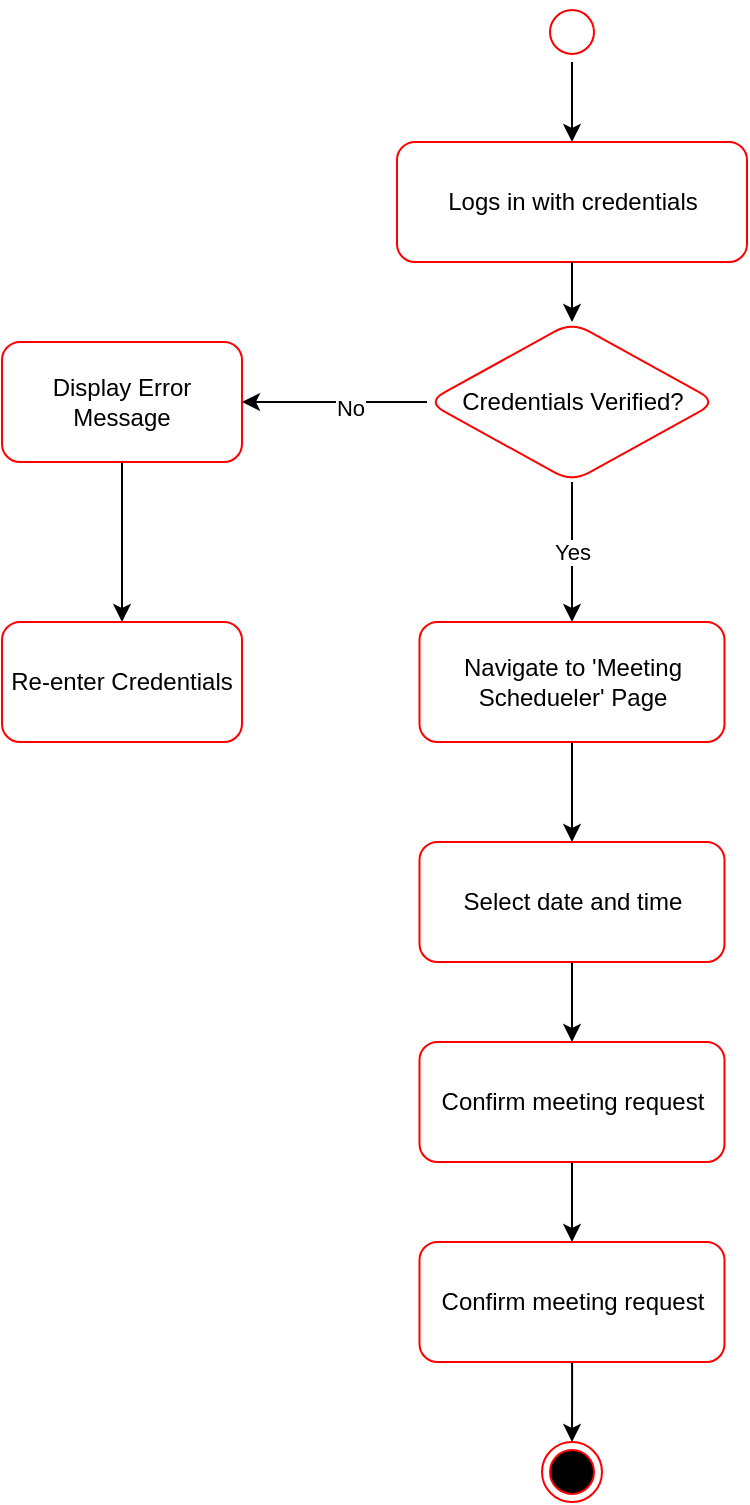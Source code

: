 <mxfile version="24.8.6">
  <diagram name="Page-1" id="lkc6xWLlDGLeA_boxeG3">
    <mxGraphModel dx="1194" dy="535" grid="1" gridSize="10" guides="1" tooltips="1" connect="1" arrows="1" fold="1" page="1" pageScale="1" pageWidth="850" pageHeight="1100" math="0" shadow="0">
      <root>
        <mxCell id="0" />
        <mxCell id="1" parent="0" />
        <mxCell id="hT2Q-yJEOAckeOupxTLc-16" value="" style="edgeStyle=orthogonalEdgeStyle;rounded=0;orthogonalLoop=1;jettySize=auto;html=1;" edge="1" parent="1" source="hT2Q-yJEOAckeOupxTLc-8" target="hT2Q-yJEOAckeOupxTLc-9">
          <mxGeometry relative="1" as="geometry" />
        </mxCell>
        <mxCell id="hT2Q-yJEOAckeOupxTLc-8" value="" style="ellipse;html=1;shape=startState;fillColor=#FFFFFF;strokeColor=#ff0000;" vertex="1" parent="1">
          <mxGeometry x="390" y="30" width="30" height="30" as="geometry" />
        </mxCell>
        <mxCell id="hT2Q-yJEOAckeOupxTLc-9" value="Logs in with credentials" style="rounded=1;whiteSpace=wrap;html=1;fillColor=#FFFFFF;strokeColor=#ff0000;" vertex="1" parent="1">
          <mxGeometry x="317.5" y="100" width="175" height="60" as="geometry" />
        </mxCell>
        <mxCell id="hT2Q-yJEOAckeOupxTLc-15" style="edgeStyle=orthogonalEdgeStyle;rounded=0;orthogonalLoop=1;jettySize=auto;html=1;exitX=0;exitY=0.5;exitDx=0;exitDy=0;entryX=1;entryY=0.5;entryDx=0;entryDy=0;" edge="1" parent="1" source="hT2Q-yJEOAckeOupxTLc-12" target="hT2Q-yJEOAckeOupxTLc-13">
          <mxGeometry relative="1" as="geometry" />
        </mxCell>
        <mxCell id="hT2Q-yJEOAckeOupxTLc-22" value="No" style="edgeLabel;html=1;align=center;verticalAlign=middle;resizable=0;points=[];" vertex="1" connectable="0" parent="hT2Q-yJEOAckeOupxTLc-15">
          <mxGeometry x="-0.168" y="3" relative="1" as="geometry">
            <mxPoint as="offset" />
          </mxGeometry>
        </mxCell>
        <mxCell id="hT2Q-yJEOAckeOupxTLc-20" value="Yes" style="edgeStyle=orthogonalEdgeStyle;rounded=0;orthogonalLoop=1;jettySize=auto;html=1;entryX=0.5;entryY=0;entryDx=0;entryDy=0;" edge="1" parent="1" source="hT2Q-yJEOAckeOupxTLc-12" target="hT2Q-yJEOAckeOupxTLc-21">
          <mxGeometry relative="1" as="geometry">
            <mxPoint x="405" y="340" as="targetPoint" />
          </mxGeometry>
        </mxCell>
        <mxCell id="hT2Q-yJEOAckeOupxTLc-12" value="Credentials Verified?" style="rhombus;whiteSpace=wrap;html=1;fillColor=#FFFFFF;strokeColor=#ff0000;rounded=1;" vertex="1" parent="1">
          <mxGeometry x="332.5" y="190" width="145" height="80" as="geometry" />
        </mxCell>
        <mxCell id="hT2Q-yJEOAckeOupxTLc-18" style="edgeStyle=orthogonalEdgeStyle;rounded=0;orthogonalLoop=1;jettySize=auto;html=1;entryX=0.5;entryY=0;entryDx=0;entryDy=0;" edge="1" parent="1" source="hT2Q-yJEOAckeOupxTLc-13" target="hT2Q-yJEOAckeOupxTLc-14">
          <mxGeometry relative="1" as="geometry" />
        </mxCell>
        <mxCell id="hT2Q-yJEOAckeOupxTLc-13" value="Display Error Message" style="whiteSpace=wrap;html=1;fillColor=#FFFFFF;strokeColor=#ff0000;rounded=1;" vertex="1" parent="1">
          <mxGeometry x="120" y="200" width="120" height="60" as="geometry" />
        </mxCell>
        <mxCell id="hT2Q-yJEOAckeOupxTLc-14" value="Re-enter Credentials" style="whiteSpace=wrap;html=1;fillColor=#FFFFFF;strokeColor=#ff0000;rounded=1;" vertex="1" parent="1">
          <mxGeometry x="120" y="340" width="120" height="60" as="geometry" />
        </mxCell>
        <mxCell id="hT2Q-yJEOAckeOupxTLc-17" value="" style="edgeStyle=orthogonalEdgeStyle;rounded=0;orthogonalLoop=1;jettySize=auto;html=1;exitX=0.5;exitY=1;exitDx=0;exitDy=0;entryX=0.5;entryY=0;entryDx=0;entryDy=0;" edge="1" parent="1" source="hT2Q-yJEOAckeOupxTLc-9" target="hT2Q-yJEOAckeOupxTLc-12">
          <mxGeometry relative="1" as="geometry">
            <mxPoint x="492.5" y="190" as="sourcePoint" />
            <mxPoint x="492.5" y="230" as="targetPoint" />
          </mxGeometry>
        </mxCell>
        <mxCell id="hT2Q-yJEOAckeOupxTLc-24" value="" style="edgeStyle=orthogonalEdgeStyle;rounded=0;orthogonalLoop=1;jettySize=auto;html=1;" edge="1" parent="1" source="hT2Q-yJEOAckeOupxTLc-21" target="hT2Q-yJEOAckeOupxTLc-23">
          <mxGeometry relative="1" as="geometry" />
        </mxCell>
        <mxCell id="hT2Q-yJEOAckeOupxTLc-21" value="Navigate to &#39;Meeting Schedueler&#39; Page" style="rounded=1;whiteSpace=wrap;html=1;fillColor=#FFFFFF;strokeColor=#ff0000;" vertex="1" parent="1">
          <mxGeometry x="328.75" y="340" width="152.5" height="60" as="geometry" />
        </mxCell>
        <mxCell id="hT2Q-yJEOAckeOupxTLc-26" value="" style="edgeStyle=orthogonalEdgeStyle;rounded=0;orthogonalLoop=1;jettySize=auto;html=1;" edge="1" parent="1" source="hT2Q-yJEOAckeOupxTLc-23" target="hT2Q-yJEOAckeOupxTLc-25">
          <mxGeometry relative="1" as="geometry" />
        </mxCell>
        <mxCell id="hT2Q-yJEOAckeOupxTLc-23" value="Select date and time" style="rounded=1;whiteSpace=wrap;html=1;fillColor=#FFFFFF;strokeColor=#ff0000;" vertex="1" parent="1">
          <mxGeometry x="328.75" y="450" width="152.5" height="60" as="geometry" />
        </mxCell>
        <mxCell id="hT2Q-yJEOAckeOupxTLc-28" value="" style="edgeStyle=orthogonalEdgeStyle;rounded=0;orthogonalLoop=1;jettySize=auto;html=1;" edge="1" parent="1" source="hT2Q-yJEOAckeOupxTLc-25" target="hT2Q-yJEOAckeOupxTLc-27">
          <mxGeometry relative="1" as="geometry" />
        </mxCell>
        <mxCell id="hT2Q-yJEOAckeOupxTLc-25" value="Confirm meeting request" style="rounded=1;whiteSpace=wrap;html=1;fillColor=#FFFFFF;strokeColor=#ff0000;" vertex="1" parent="1">
          <mxGeometry x="328.75" y="550" width="152.5" height="60" as="geometry" />
        </mxCell>
        <mxCell id="hT2Q-yJEOAckeOupxTLc-30" style="edgeStyle=orthogonalEdgeStyle;rounded=0;orthogonalLoop=1;jettySize=auto;html=1;entryX=0.5;entryY=0;entryDx=0;entryDy=0;" edge="1" parent="1" source="hT2Q-yJEOAckeOupxTLc-27" target="hT2Q-yJEOAckeOupxTLc-29">
          <mxGeometry relative="1" as="geometry" />
        </mxCell>
        <mxCell id="hT2Q-yJEOAckeOupxTLc-27" value="Confirm meeting request" style="rounded=1;whiteSpace=wrap;html=1;fillColor=#FFFFFF;strokeColor=#ff0000;" vertex="1" parent="1">
          <mxGeometry x="328.75" y="650" width="152.5" height="60" as="geometry" />
        </mxCell>
        <mxCell id="hT2Q-yJEOAckeOupxTLc-29" value="" style="ellipse;html=1;shape=endState;fillColor=#000000;strokeColor=#ff0000;" vertex="1" parent="1">
          <mxGeometry x="390" y="750" width="30" height="30" as="geometry" />
        </mxCell>
      </root>
    </mxGraphModel>
  </diagram>
</mxfile>
